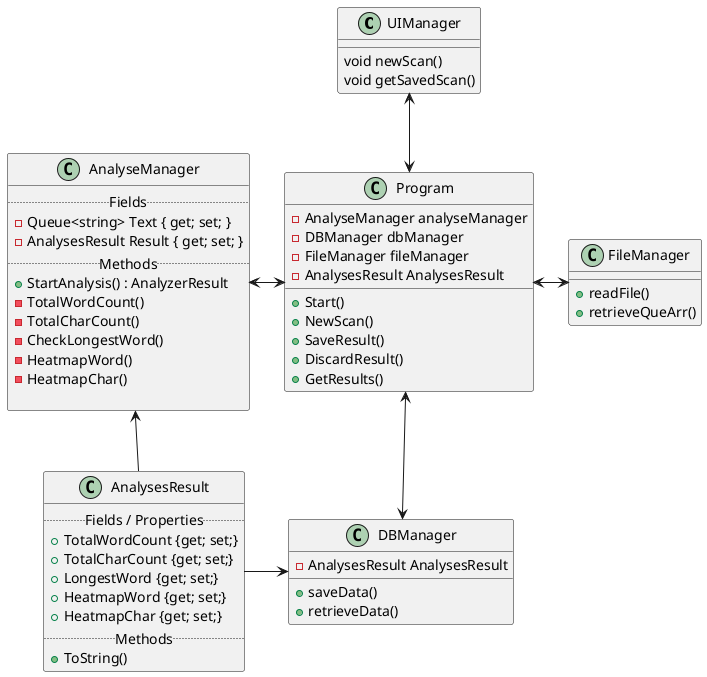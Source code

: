 ﻿@startuml

class UIManager {
    void newScan()
    void getSavedScan()
}

class Program {
    - AnalyseManager analyseManager
    - DBManager dbManager
    - FileManager fileManager
    - AnalysesResult AnalysesResult
    
    +Start()
    +NewScan()
    +SaveResult()
    +DiscardResult()
    +GetResults()
}

class AnalyseManager {
    ..Fields..
    - Queue<string> Text { get; set; }
    - AnalysesResult Result { get; set; }
    ..Methods..
    + StartAnalysis() : AnalyzerResult
    - TotalWordCount()
    - TotalCharCount()
    - CheckLongestWord()
    - HeatmapWord()
    - HeatmapChar()
    
}

class AnalysesResult {
    ..Fields / Properties..
    + TotalWordCount {get; set;}
    + TotalCharCount {get; set;}
    + LongestWord {get; set;}
    + HeatmapWord {get; set;}
    + HeatmapChar {get; set;}
    ..Methods..
    + ToString()
}

class DBManager {
    - AnalysesResult AnalysesResult
    + saveData()
    + retrieveData()
}

class FileManager {
    + readFile()
    + retrieveQueArr()
}

UIManager <--> Program
AnalyseManager <-> Program
AnalyseManager <-- AnalysesResult
AnalysesResult -> DBManager

Program <-> FileManager 

Program <--> DBManager 

@enduml